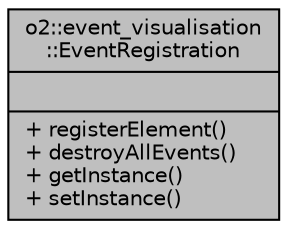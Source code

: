 digraph "o2::event_visualisation::EventRegistration"
{
 // INTERACTIVE_SVG=YES
  bgcolor="transparent";
  edge [fontname="Helvetica",fontsize="10",labelfontname="Helvetica",labelfontsize="10"];
  node [fontname="Helvetica",fontsize="10",shape=record];
  Node1 [label="{o2::event_visualisation\l::EventRegistration\n||+ registerElement()\l+ destroyAllEvents()\l+ getInstance()\l+ setInstance()\l}",height=0.2,width=0.4,color="black", fillcolor="grey75", style="filled", fontcolor="black"];
}

